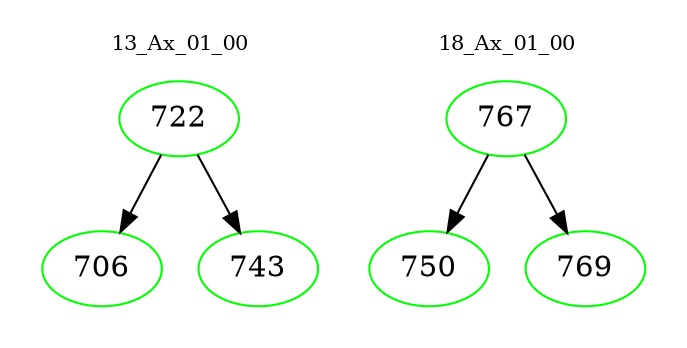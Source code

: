 digraph{
subgraph cluster_0 {
color = white
label = "13_Ax_01_00";
fontsize=10;
T0_722 [label="722", color="green"]
T0_722 -> T0_706 [color="black"]
T0_706 [label="706", color="green"]
T0_722 -> T0_743 [color="black"]
T0_743 [label="743", color="green"]
}
subgraph cluster_1 {
color = white
label = "18_Ax_01_00";
fontsize=10;
T1_767 [label="767", color="green"]
T1_767 -> T1_750 [color="black"]
T1_750 [label="750", color="green"]
T1_767 -> T1_769 [color="black"]
T1_769 [label="769", color="green"]
}
}
